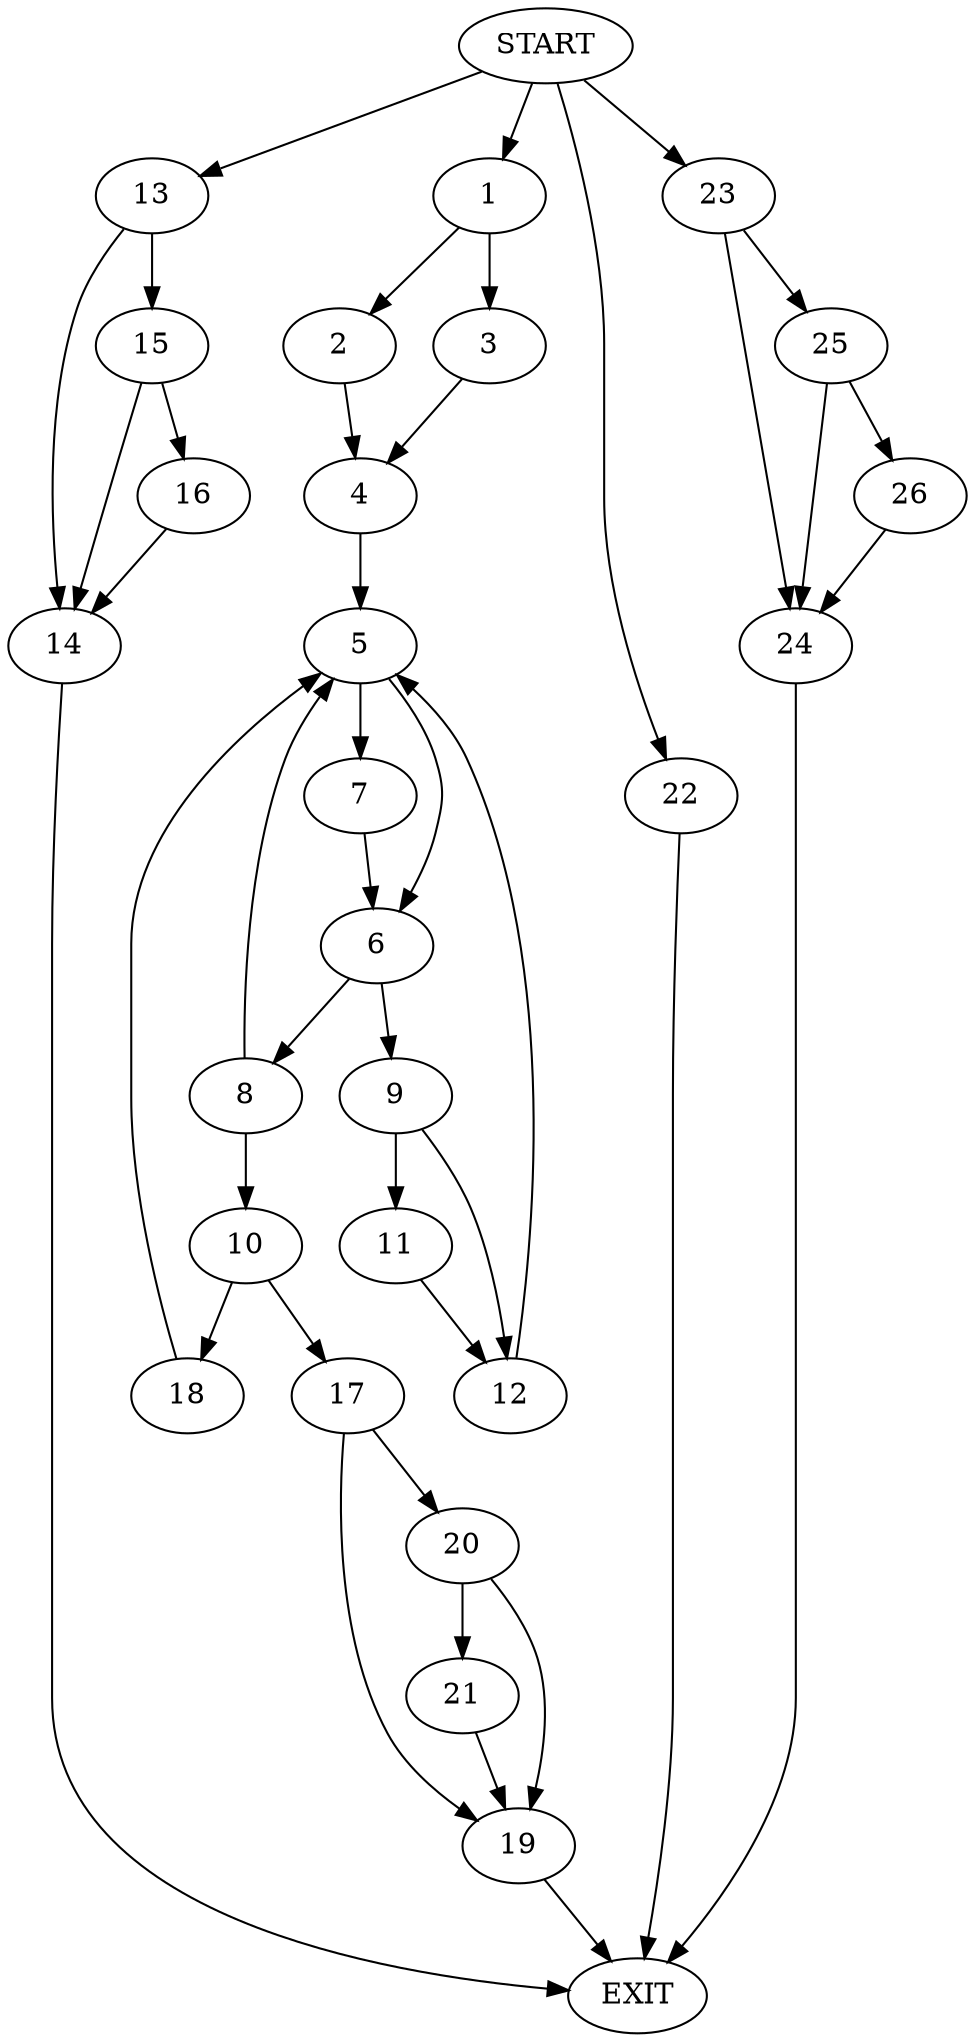 digraph {
0 [label="START"]
27 [label="EXIT"]
0 -> 1
1 -> 2
1 -> 3
3 -> 4
2 -> 4
4 -> 5
5 -> 6
5 -> 7
7 -> 6
6 -> 8
6 -> 9
8 -> 5
8 -> 10
9 -> 11
9 -> 12
0 -> 13
13 -> 14
13 -> 15
15 -> 14
15 -> 16
14 -> 27
16 -> 14
10 -> 17
10 -> 18
17 -> 19
17 -> 20
18 -> 5
20 -> 21
20 -> 19
19 -> 27
21 -> 19
12 -> 5
11 -> 12
0 -> 22
22 -> 27
0 -> 23
23 -> 24
23 -> 25
25 -> 24
25 -> 26
24 -> 27
26 -> 24
}

